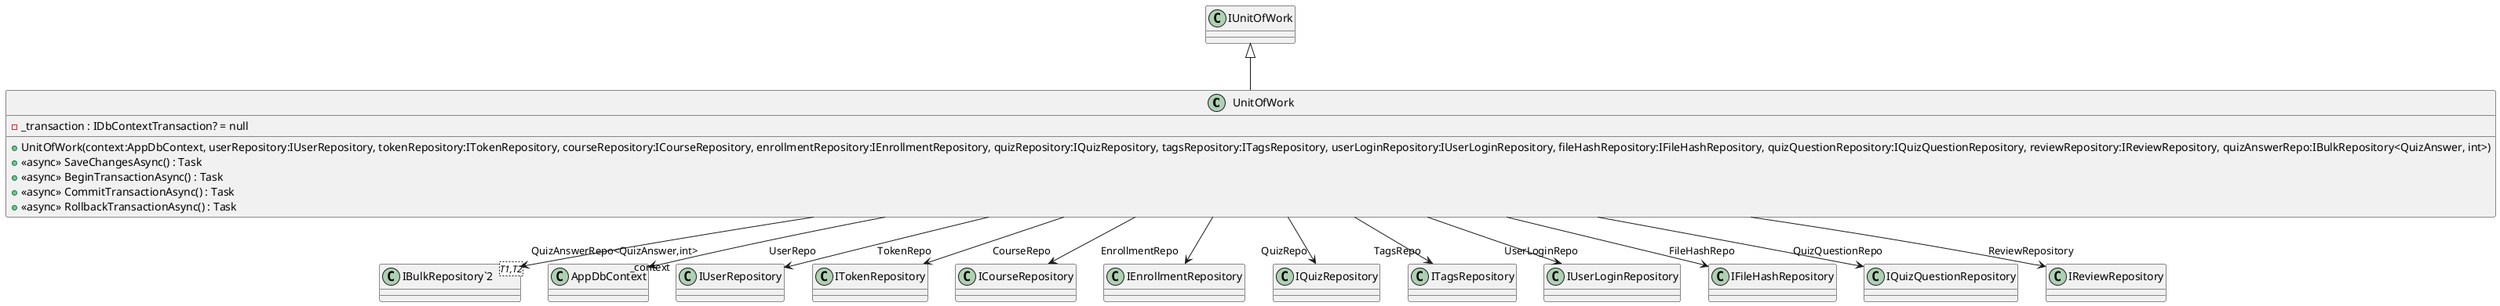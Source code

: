 @startuml
class UnitOfWork {
    - _transaction : IDbContextTransaction? = null
    + UnitOfWork(context:AppDbContext, userRepository:IUserRepository, tokenRepository:ITokenRepository, courseRepository:ICourseRepository, enrollmentRepository:IEnrollmentRepository, quizRepository:IQuizRepository, tagsRepository:ITagsRepository, userLoginRepository:IUserLoginRepository, fileHashRepository:IFileHashRepository, quizQuestionRepository:IQuizQuestionRepository, reviewRepository:IReviewRepository, quizAnswerRepo:IBulkRepository<QuizAnswer, int>)
    + <<async>> SaveChangesAsync() : Task
    + <<async>> BeginTransactionAsync() : Task
    + <<async>> CommitTransactionAsync() : Task
    + <<async>> RollbackTransactionAsync() : Task
}
class "IBulkRepository`2"<T1,T2> {
}
IUnitOfWork <|-- UnitOfWork
UnitOfWork --> "_context" AppDbContext
UnitOfWork --> "UserRepo" IUserRepository
UnitOfWork --> "TokenRepo" ITokenRepository
UnitOfWork --> "CourseRepo" ICourseRepository
UnitOfWork --> "EnrollmentRepo" IEnrollmentRepository
UnitOfWork --> "QuizRepo" IQuizRepository
UnitOfWork --> "TagsRepo" ITagsRepository
UnitOfWork --> "UserLoginRepo" IUserLoginRepository
UnitOfWork --> "FileHashRepo" IFileHashRepository
UnitOfWork --> "QuizQuestionRepo" IQuizQuestionRepository
UnitOfWork --> "QuizAnswerRepo<QuizAnswer,int>" "IBulkRepository`2"
UnitOfWork --> "ReviewRepository" IReviewRepository
@enduml
